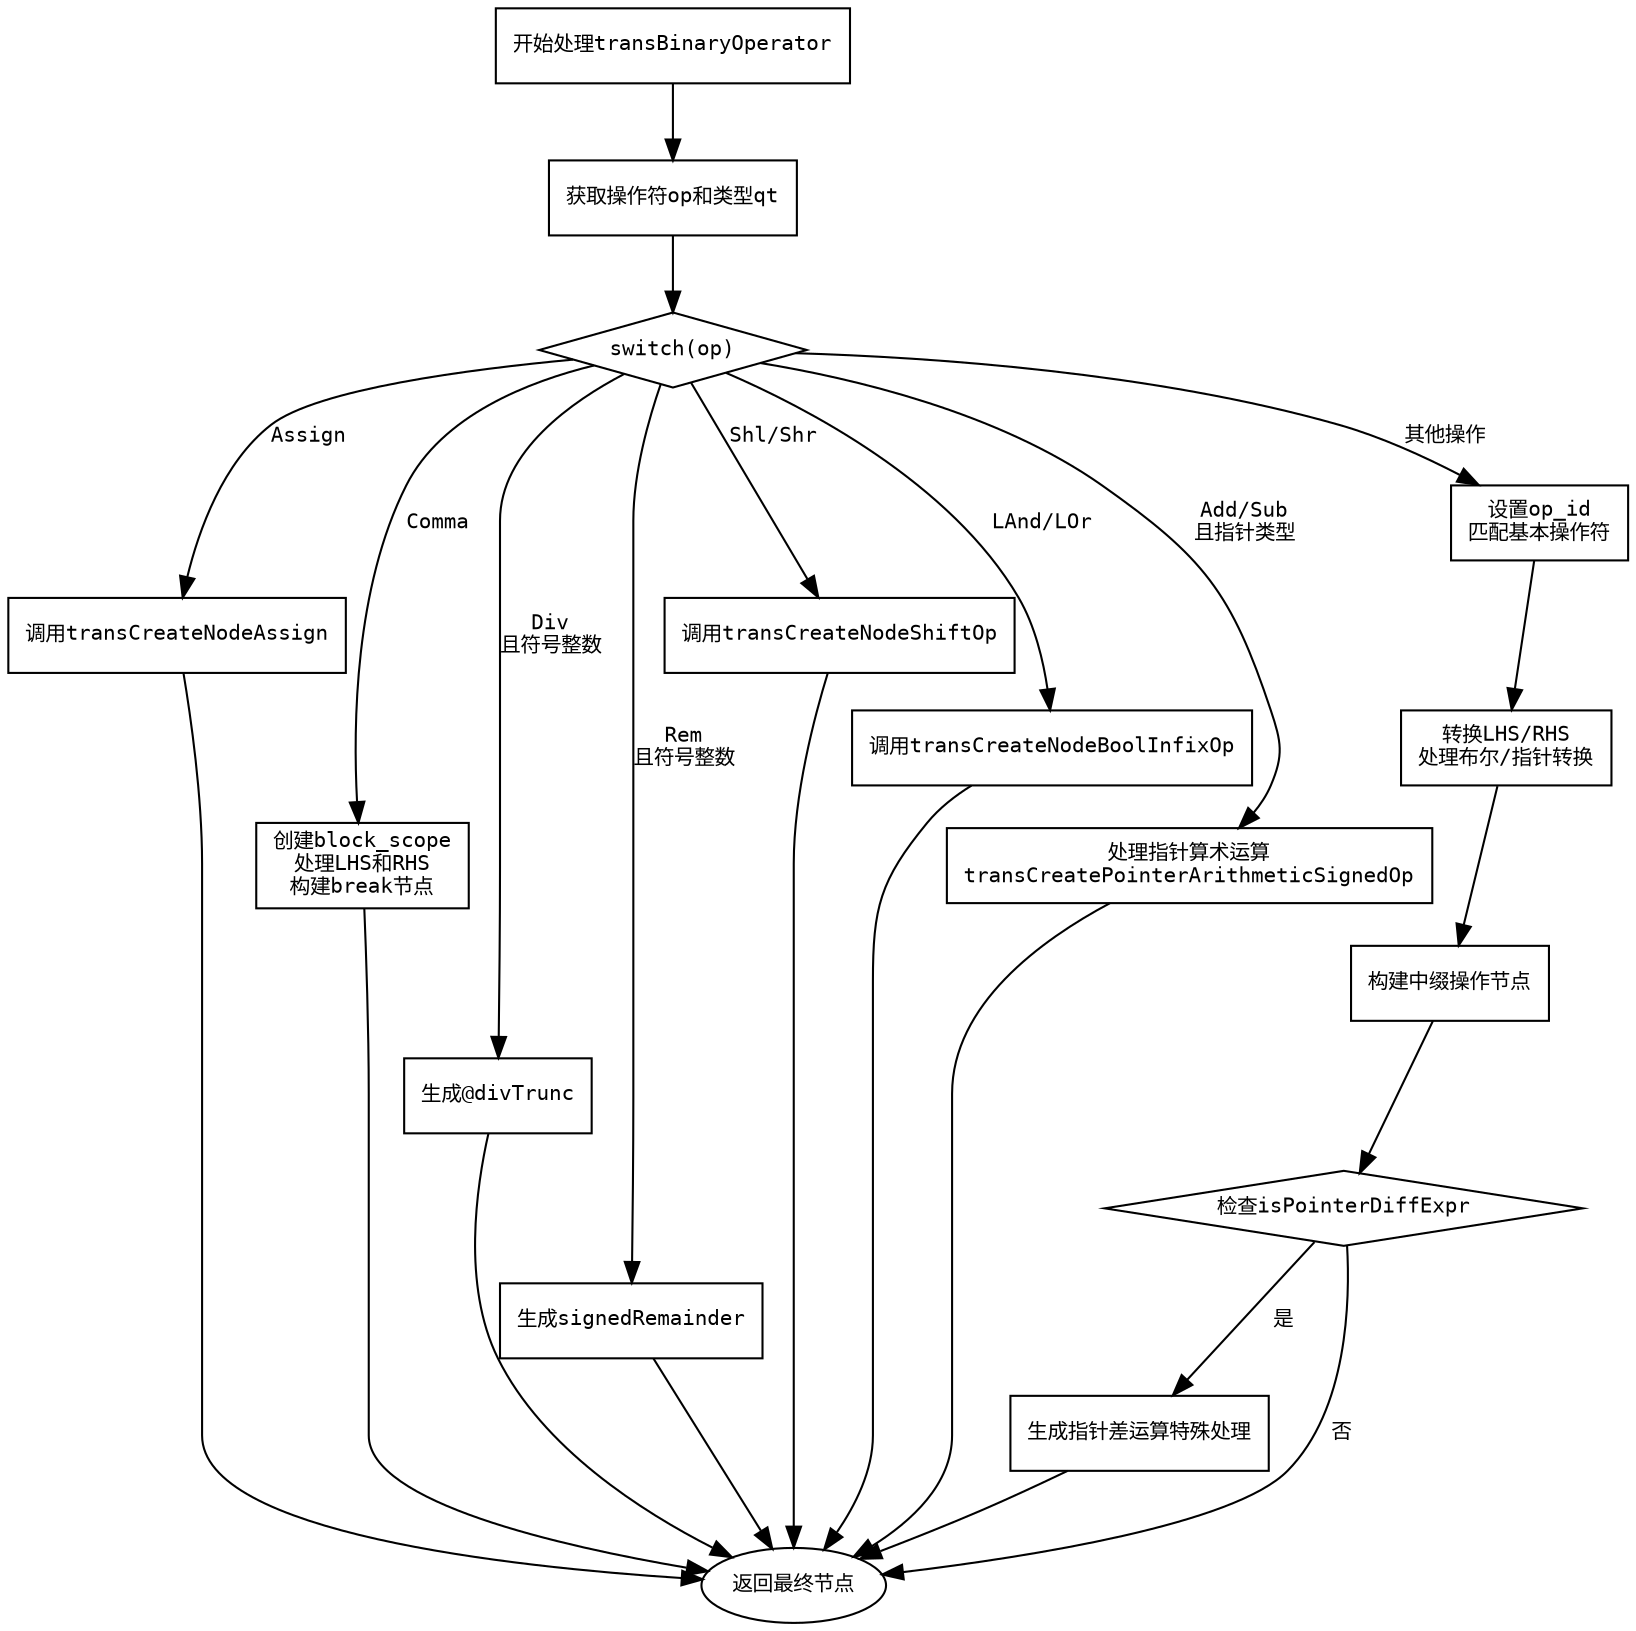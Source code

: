 
digraph transBinaryOperator {
    node [shape=rectangle, fontname="Courier", fontsize=10];
    edge [fontname="Courier", fontsize=10];

    start [label="开始处理transBinaryOperator"];
    get_op [label="获取操作符op和类型qt"];
    switch_op [label="switch(op)", shape=diamond];

    // 主要操作分支
    assign [label="调用transCreateNodeAssign"];
    comma [label="创建block_scope\n处理LHS和RHS\n构建break节点"];
    div_signed [label="生成@divTrunc"];
    rem_signed [label="生成signedRemainder"];
    shift_ops [label="调用transCreateNodeShiftOp"];
    bool_ops [label="调用transCreateNodeBoolInfixOp"];
    ptr_arith [label="处理指针算术运算\ntransCreatePointerArithmeticSignedOp"];
    default_ops [label="设置op_id\n匹配基本操作符"];

    // 公共处理路径
    handle_operands [label="转换LHS/RHS\n处理布尔/指针转换"];
    build_infix [label="构建中缀操作节点"];
    check_ptr_diff [label="检查isPointerDiffExpr", shape=diamond];
    ptr_diff_handling [label="生成指针差运算特殊处理"];
    return_node [label="返回结果节点"];

    start -> get_op;
    get_op -> switch_op;

    // Switch分支
    switch_op -> assign [label="Assign"];
    switch_op -> comma [label="Comma"];
    switch_op -> div_signed [label="Div\n且符号整数"];
    switch_op -> rem_signed [label="Rem\n且符号整数"];
    switch_op -> shift_ops [label="Shl/Shr"];
    switch_op -> bool_ops [label="LAnd/LOr"];
    switch_op -> ptr_arith [label="Add/Sub\n且指针类型"];
    switch_op -> default_ops [label="其他操作"];

    // 各分支最终路径
    assign -> return_node;
    comma -> return_node;
    div_signed -> return_node;
    rem_signed -> return_node;
    shift_ops -> return_node;
    bool_ops -> return_node;
    ptr_arith -> return_node;

    // 默认操作处理流程
    default_ops -> handle_operands;
    handle_operands -> build_infix;
    build_infix -> check_ptr_diff;
    check_ptr_diff -> ptr_diff_handling [label="是"];
    check_ptr_diff -> return_node [label="否"];
    ptr_diff_handling -> return_node;

    // 公共返回点
    return_node [label="返回最终节点", shape=ellipse];
}
